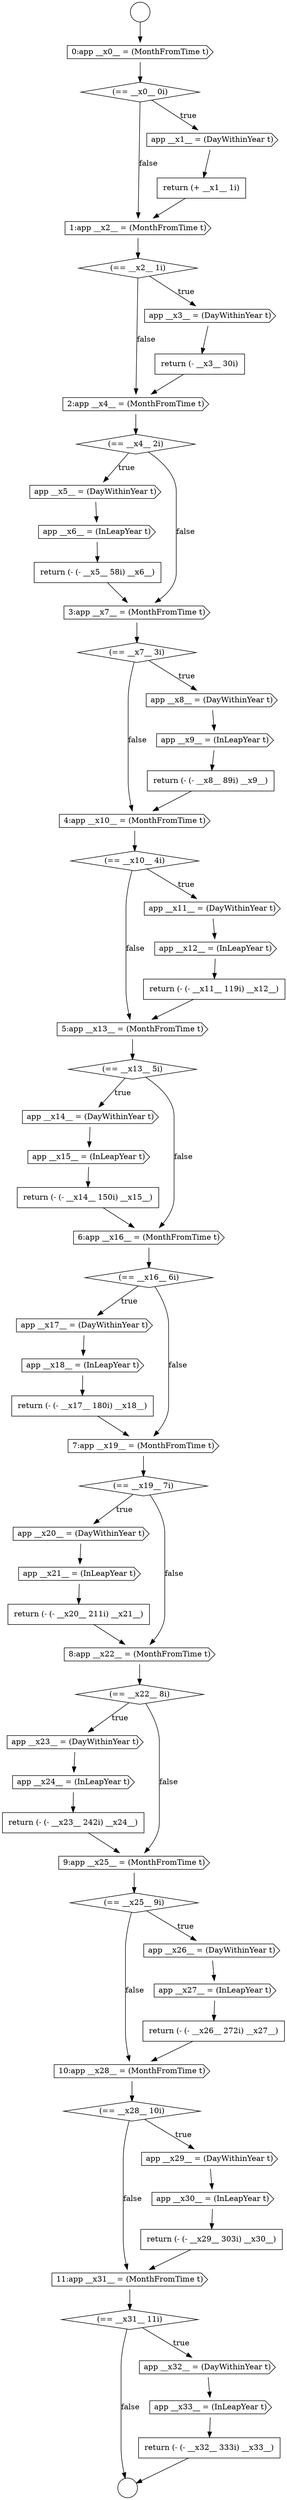 digraph {
  node20914 [shape=cds, label=<<font color="black">app __x30__ = (InLeapYear t)</font>> color="black" fillcolor="white" style=filled]
  node20905 [shape=none, margin=0, label=<<font color="black">
    <table border="0" cellborder="1" cellspacing="0" cellpadding="10">
      <tr><td align="left">return (- (- __x23__ 242i) __x24__)</td></tr>
    </table>
  </font>> color="black" fillcolor="white" style=filled]
  node20861 [shape=circle label=" " color="black" fillcolor="white" style=filled]
  node20911 [shape=cds, label=<<font color="black">10:app __x28__ = (MonthFromTime t)</font>> color="black" fillcolor="white" style=filled]
  node20907 [shape=diamond, label=<<font color="black">(== __x25__ 9i)</font>> color="black" fillcolor="white" style=filled]
  node20898 [shape=cds, label=<<font color="black">app __x20__ = (DayWithinYear t)</font>> color="black" fillcolor="white" style=filled]
  node20920 [shape=none, margin=0, label=<<font color="black">
    <table border="0" cellborder="1" cellspacing="0" cellpadding="10">
      <tr><td align="left">return (- (- __x32__ 333i) __x33__)</td></tr>
    </table>
  </font>> color="black" fillcolor="white" style=filled]
  node20873 [shape=cds, label=<<font color="black">app __x5__ = (DayWithinYear t)</font>> color="black" fillcolor="white" style=filled]
  node20902 [shape=diamond, label=<<font color="black">(== __x22__ 8i)</font>> color="black" fillcolor="white" style=filled]
  node20870 [shape=none, margin=0, label=<<font color="black">
    <table border="0" cellborder="1" cellspacing="0" cellpadding="10">
      <tr><td align="left">return (- __x3__ 30i)</td></tr>
    </table>
  </font>> color="black" fillcolor="white" style=filled]
  node20909 [shape=cds, label=<<font color="black">app __x27__ = (InLeapYear t)</font>> color="black" fillcolor="white" style=filled]
  node20882 [shape=diamond, label=<<font color="black">(== __x10__ 4i)</font>> color="black" fillcolor="white" style=filled]
  node20862 [shape=circle label=" " color="black" fillcolor="white" style=filled]
  node20885 [shape=none, margin=0, label=<<font color="black">
    <table border="0" cellborder="1" cellspacing="0" cellpadding="10">
      <tr><td align="left">return (- (- __x11__ 119i) __x12__)</td></tr>
    </table>
  </font>> color="black" fillcolor="white" style=filled]
  node20894 [shape=cds, label=<<font color="black">app __x18__ = (InLeapYear t)</font>> color="black" fillcolor="white" style=filled]
  node20881 [shape=cds, label=<<font color="black">4:app __x10__ = (MonthFromTime t)</font>> color="black" fillcolor="white" style=filled]
  node20866 [shape=none, margin=0, label=<<font color="black">
    <table border="0" cellborder="1" cellspacing="0" cellpadding="10">
      <tr><td align="left">return (+ __x1__ 1i)</td></tr>
    </table>
  </font>> color="black" fillcolor="white" style=filled]
  node20890 [shape=none, margin=0, label=<<font color="black">
    <table border="0" cellborder="1" cellspacing="0" cellpadding="10">
      <tr><td align="left">return (- (- __x14__ 150i) __x15__)</td></tr>
    </table>
  </font>> color="black" fillcolor="white" style=filled]
  node20877 [shape=diamond, label=<<font color="black">(== __x7__ 3i)</font>> color="black" fillcolor="white" style=filled]
  node20917 [shape=diamond, label=<<font color="black">(== __x31__ 11i)</font>> color="black" fillcolor="white" style=filled]
  node20903 [shape=cds, label=<<font color="black">app __x23__ = (DayWithinYear t)</font>> color="black" fillcolor="white" style=filled]
  node20871 [shape=cds, label=<<font color="black">2:app __x4__ = (MonthFromTime t)</font>> color="black" fillcolor="white" style=filled]
  node20886 [shape=cds, label=<<font color="black">5:app __x13__ = (MonthFromTime t)</font>> color="black" fillcolor="white" style=filled]
  node20889 [shape=cds, label=<<font color="black">app __x15__ = (InLeapYear t)</font>> color="black" fillcolor="white" style=filled]
  node20912 [shape=diamond, label=<<font color="black">(== __x28__ 10i)</font>> color="black" fillcolor="white" style=filled]
  node20876 [shape=cds, label=<<font color="black">3:app __x7__ = (MonthFromTime t)</font>> color="black" fillcolor="white" style=filled]
  node20908 [shape=cds, label=<<font color="black">app __x26__ = (DayWithinYear t)</font>> color="black" fillcolor="white" style=filled]
  node20880 [shape=none, margin=0, label=<<font color="black">
    <table border="0" cellborder="1" cellspacing="0" cellpadding="10">
      <tr><td align="left">return (- (- __x8__ 89i) __x9__)</td></tr>
    </table>
  </font>> color="black" fillcolor="white" style=filled]
  node20867 [shape=cds, label=<<font color="black">1:app __x2__ = (MonthFromTime t)</font>> color="black" fillcolor="white" style=filled]
  node20893 [shape=cds, label=<<font color="black">app __x17__ = (DayWithinYear t)</font>> color="black" fillcolor="white" style=filled]
  node20918 [shape=cds, label=<<font color="black">app __x32__ = (DayWithinYear t)</font>> color="black" fillcolor="white" style=filled]
  node20899 [shape=cds, label=<<font color="black">app __x21__ = (InLeapYear t)</font>> color="black" fillcolor="white" style=filled]
  node20904 [shape=cds, label=<<font color="black">app __x24__ = (InLeapYear t)</font>> color="black" fillcolor="white" style=filled]
  node20887 [shape=diamond, label=<<font color="black">(== __x13__ 5i)</font>> color="black" fillcolor="white" style=filled]
  node20872 [shape=diamond, label=<<font color="black">(== __x4__ 2i)</font>> color="black" fillcolor="white" style=filled]
  node20864 [shape=diamond, label=<<font color="black">(== __x0__ 0i)</font>> color="black" fillcolor="white" style=filled]
  node20915 [shape=none, margin=0, label=<<font color="black">
    <table border="0" cellborder="1" cellspacing="0" cellpadding="10">
      <tr><td align="left">return (- (- __x29__ 303i) __x30__)</td></tr>
    </table>
  </font>> color="black" fillcolor="white" style=filled]
  node20875 [shape=none, margin=0, label=<<font color="black">
    <table border="0" cellborder="1" cellspacing="0" cellpadding="10">
      <tr><td align="left">return (- (- __x5__ 58i) __x6__)</td></tr>
    </table>
  </font>> color="black" fillcolor="white" style=filled]
  node20892 [shape=diamond, label=<<font color="black">(== __x16__ 6i)</font>> color="black" fillcolor="white" style=filled]
  node20879 [shape=cds, label=<<font color="black">app __x9__ = (InLeapYear t)</font>> color="black" fillcolor="white" style=filled]
  node20896 [shape=cds, label=<<font color="black">7:app __x19__ = (MonthFromTime t)</font>> color="black" fillcolor="white" style=filled]
  node20900 [shape=none, margin=0, label=<<font color="black">
    <table border="0" cellborder="1" cellspacing="0" cellpadding="10">
      <tr><td align="left">return (- (- __x20__ 211i) __x21__)</td></tr>
    </table>
  </font>> color="black" fillcolor="white" style=filled]
  node20883 [shape=cds, label=<<font color="black">app __x11__ = (DayWithinYear t)</font>> color="black" fillcolor="white" style=filled]
  node20868 [shape=diamond, label=<<font color="black">(== __x2__ 1i)</font>> color="black" fillcolor="white" style=filled]
  node20919 [shape=cds, label=<<font color="black">app __x33__ = (InLeapYear t)</font>> color="black" fillcolor="white" style=filled]
  node20916 [shape=cds, label=<<font color="black">11:app __x31__ = (MonthFromTime t)</font>> color="black" fillcolor="white" style=filled]
  node20863 [shape=cds, label=<<font color="black">0:app __x0__ = (MonthFromTime t)</font>> color="black" fillcolor="white" style=filled]
  node20888 [shape=cds, label=<<font color="black">app __x14__ = (DayWithinYear t)</font>> color="black" fillcolor="white" style=filled]
  node20901 [shape=cds, label=<<font color="black">8:app __x22__ = (MonthFromTime t)</font>> color="black" fillcolor="white" style=filled]
  node20906 [shape=cds, label=<<font color="black">9:app __x25__ = (MonthFromTime t)</font>> color="black" fillcolor="white" style=filled]
  node20874 [shape=cds, label=<<font color="black">app __x6__ = (InLeapYear t)</font>> color="black" fillcolor="white" style=filled]
  node20869 [shape=cds, label=<<font color="black">app __x3__ = (DayWithinYear t)</font>> color="black" fillcolor="white" style=filled]
  node20910 [shape=none, margin=0, label=<<font color="black">
    <table border="0" cellborder="1" cellspacing="0" cellpadding="10">
      <tr><td align="left">return (- (- __x26__ 272i) __x27__)</td></tr>
    </table>
  </font>> color="black" fillcolor="white" style=filled]
  node20891 [shape=cds, label=<<font color="black">6:app __x16__ = (MonthFromTime t)</font>> color="black" fillcolor="white" style=filled]
  node20913 [shape=cds, label=<<font color="black">app __x29__ = (DayWithinYear t)</font>> color="black" fillcolor="white" style=filled]
  node20897 [shape=diamond, label=<<font color="black">(== __x19__ 7i)</font>> color="black" fillcolor="white" style=filled]
  node20865 [shape=cds, label=<<font color="black">app __x1__ = (DayWithinYear t)</font>> color="black" fillcolor="white" style=filled]
  node20895 [shape=none, margin=0, label=<<font color="black">
    <table border="0" cellborder="1" cellspacing="0" cellpadding="10">
      <tr><td align="left">return (- (- __x17__ 180i) __x18__)</td></tr>
    </table>
  </font>> color="black" fillcolor="white" style=filled]
  node20884 [shape=cds, label=<<font color="black">app __x12__ = (InLeapYear t)</font>> color="black" fillcolor="white" style=filled]
  node20878 [shape=cds, label=<<font color="black">app __x8__ = (DayWithinYear t)</font>> color="black" fillcolor="white" style=filled]
  node20905 -> node20906 [ color="black"]
  node20916 -> node20917 [ color="black"]
  node20907 -> node20908 [label=<<font color="black">true</font>> color="black"]
  node20907 -> node20911 [label=<<font color="black">false</font>> color="black"]
  node20898 -> node20899 [ color="black"]
  node20864 -> node20865 [label=<<font color="black">true</font>> color="black"]
  node20864 -> node20867 [label=<<font color="black">false</font>> color="black"]
  node20906 -> node20907 [ color="black"]
  node20863 -> node20864 [ color="black"]
  node20903 -> node20904 [ color="black"]
  node20883 -> node20884 [ color="black"]
  node20915 -> node20916 [ color="black"]
  node20886 -> node20887 [ color="black"]
  node20904 -> node20905 [ color="black"]
  node20888 -> node20889 [ color="black"]
  node20868 -> node20869 [label=<<font color="black">true</font>> color="black"]
  node20868 -> node20871 [label=<<font color="black">false</font>> color="black"]
  node20893 -> node20894 [ color="black"]
  node20877 -> node20878 [label=<<font color="black">true</font>> color="black"]
  node20877 -> node20881 [label=<<font color="black">false</font>> color="black"]
  node20880 -> node20881 [ color="black"]
  node20875 -> node20876 [ color="black"]
  node20884 -> node20885 [ color="black"]
  node20874 -> node20875 [ color="black"]
  node20894 -> node20895 [ color="black"]
  node20873 -> node20874 [ color="black"]
  node20920 -> node20862 [ color="black"]
  node20911 -> node20912 [ color="black"]
  node20919 -> node20920 [ color="black"]
  node20879 -> node20880 [ color="black"]
  node20902 -> node20903 [label=<<font color="black">true</font>> color="black"]
  node20902 -> node20906 [label=<<font color="black">false</font>> color="black"]
  node20889 -> node20890 [ color="black"]
  node20892 -> node20893 [label=<<font color="black">true</font>> color="black"]
  node20892 -> node20896 [label=<<font color="black">false</font>> color="black"]
  node20861 -> node20863 [ color="black"]
  node20910 -> node20911 [ color="black"]
  node20872 -> node20873 [label=<<font color="black">true</font>> color="black"]
  node20872 -> node20876 [label=<<font color="black">false</font>> color="black"]
  node20918 -> node20919 [ color="black"]
  node20917 -> node20918 [label=<<font color="black">true</font>> color="black"]
  node20917 -> node20862 [label=<<font color="black">false</font>> color="black"]
  node20865 -> node20866 [ color="black"]
  node20869 -> node20870 [ color="black"]
  node20891 -> node20892 [ color="black"]
  node20913 -> node20914 [ color="black"]
  node20899 -> node20900 [ color="black"]
  node20897 -> node20898 [label=<<font color="black">true</font>> color="black"]
  node20897 -> node20901 [label=<<font color="black">false</font>> color="black"]
  node20876 -> node20877 [ color="black"]
  node20914 -> node20915 [ color="black"]
  node20901 -> node20902 [ color="black"]
  node20870 -> node20871 [ color="black"]
  node20900 -> node20901 [ color="black"]
  node20909 -> node20910 [ color="black"]
  node20908 -> node20909 [ color="black"]
  node20890 -> node20891 [ color="black"]
  node20912 -> node20913 [label=<<font color="black">true</font>> color="black"]
  node20912 -> node20916 [label=<<font color="black">false</font>> color="black"]
  node20896 -> node20897 [ color="black"]
  node20871 -> node20872 [ color="black"]
  node20878 -> node20879 [ color="black"]
  node20885 -> node20886 [ color="black"]
  node20866 -> node20867 [ color="black"]
  node20882 -> node20883 [label=<<font color="black">true</font>> color="black"]
  node20882 -> node20886 [label=<<font color="black">false</font>> color="black"]
  node20887 -> node20888 [label=<<font color="black">true</font>> color="black"]
  node20887 -> node20891 [label=<<font color="black">false</font>> color="black"]
  node20895 -> node20896 [ color="black"]
  node20881 -> node20882 [ color="black"]
  node20867 -> node20868 [ color="black"]
}
